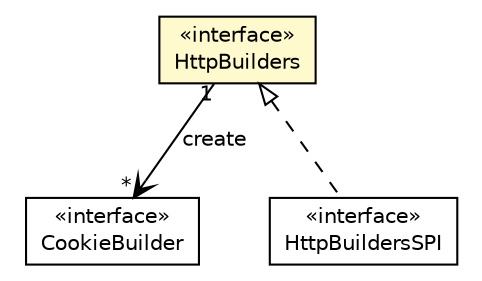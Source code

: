 #!/usr/local/bin/dot
#
# Class diagram 
# Generated by UMLGraph version R5_6-24-gf6e263 (http://www.umlgraph.org/)
#

digraph G {
	edge [fontname="Helvetica",fontsize=10,labelfontname="Helvetica",labelfontsize=10];
	node [fontname="Helvetica",fontsize=10,shape=plaintext];
	nodesep=0.25;
	ranksep=0.5;
	// org.qiweb.api.http.HttpBuilders
	c19343 [label=<<table title="org.qiweb.api.http.HttpBuilders" border="0" cellborder="1" cellspacing="0" cellpadding="2" port="p" bgcolor="lemonChiffon" href="./HttpBuilders.html">
		<tr><td><table border="0" cellspacing="0" cellpadding="1">
<tr><td align="center" balign="center"> &#171;interface&#187; </td></tr>
<tr><td align="center" balign="center"> HttpBuilders </td></tr>
		</table></td></tr>
		</table>>, URL="./HttpBuilders.html", fontname="Helvetica", fontcolor="black", fontsize=10.0];
	// org.qiweb.api.http.HttpBuilders.CookieBuilder
	c19344 [label=<<table title="org.qiweb.api.http.HttpBuilders.CookieBuilder" border="0" cellborder="1" cellspacing="0" cellpadding="2" port="p" href="./HttpBuilders.CookieBuilder.html">
		<tr><td><table border="0" cellspacing="0" cellpadding="1">
<tr><td align="center" balign="center"> &#171;interface&#187; </td></tr>
<tr><td align="center" balign="center"> CookieBuilder </td></tr>
		</table></td></tr>
		</table>>, URL="./HttpBuilders.CookieBuilder.html", fontname="Helvetica", fontcolor="black", fontsize=10.0];
	// org.qiweb.spi.http.HttpBuildersSPI
	c19468 [label=<<table title="org.qiweb.spi.http.HttpBuildersSPI" border="0" cellborder="1" cellspacing="0" cellpadding="2" port="p" href="../../spi/http/HttpBuildersSPI.html">
		<tr><td><table border="0" cellspacing="0" cellpadding="1">
<tr><td align="center" balign="center"> &#171;interface&#187; </td></tr>
<tr><td align="center" balign="center"> HttpBuildersSPI </td></tr>
		</table></td></tr>
		</table>>, URL="../../spi/http/HttpBuildersSPI.html", fontname="Helvetica", fontcolor="black", fontsize=10.0];
	// org.qiweb.api.http.HttpBuilders NAVASSOC org.qiweb.api.http.HttpBuilders.CookieBuilder
	c19343:p -> c19344:p [taillabel="1", label="create", headlabel="*", fontname="Helvetica", fontcolor="black", fontsize=10.0, color="black", arrowhead=open];
	//org.qiweb.spi.http.HttpBuildersSPI implements org.qiweb.api.http.HttpBuilders
	c19343:p -> c19468:p [dir=back,arrowtail=empty,style=dashed];
}

